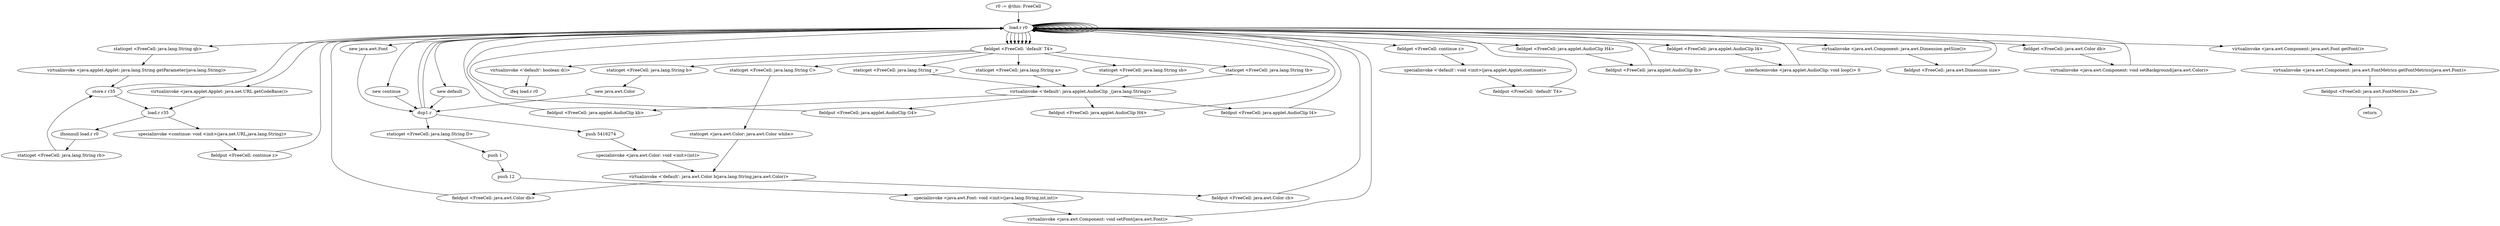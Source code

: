 digraph "" {
    "r0 := @this: FreeCell"
    "load.r r0"
    "r0 := @this: FreeCell"->"load.r r0";
    "staticget <FreeCell: java.lang.String qb>"
    "load.r r0"->"staticget <FreeCell: java.lang.String qb>";
    "virtualinvoke <java.applet.Applet: java.lang.String getParameter(java.lang.String)>"
    "staticget <FreeCell: java.lang.String qb>"->"virtualinvoke <java.applet.Applet: java.lang.String getParameter(java.lang.String)>";
    "store.r r35"
    "virtualinvoke <java.applet.Applet: java.lang.String getParameter(java.lang.String)>"->"store.r r35";
    "load.r r35"
    "store.r r35"->"load.r r35";
    "ifnonnull load.r r0"
    "load.r r35"->"ifnonnull load.r r0";
    "staticget <FreeCell: java.lang.String rb>"
    "ifnonnull load.r r0"->"staticget <FreeCell: java.lang.String rb>";
    "staticget <FreeCell: java.lang.String rb>"->"store.r r35";
    "store.r r35"->"load.r r0";
    "new continue"
    "load.r r0"->"new continue";
    "dup1.r"
    "new continue"->"dup1.r";
    "dup1.r"->"load.r r0";
    "virtualinvoke <java.applet.Applet: java.net.URL getCodeBase()>"
    "load.r r0"->"virtualinvoke <java.applet.Applet: java.net.URL getCodeBase()>";
    "virtualinvoke <java.applet.Applet: java.net.URL getCodeBase()>"->"load.r r35";
    "specialinvoke <continue: void <init>(java.net.URL,java.lang.String)>"
    "load.r r35"->"specialinvoke <continue: void <init>(java.net.URL,java.lang.String)>";
    "fieldput <FreeCell: continue z>"
    "specialinvoke <continue: void <init>(java.net.URL,java.lang.String)>"->"fieldput <FreeCell: continue z>";
    "fieldput <FreeCell: continue z>"->"load.r r0";
    "new default"
    "load.r r0"->"new default";
    "new default"->"dup1.r";
    "dup1.r"->"load.r r0";
    "load.r r0"->"load.r r0";
    "fieldget <FreeCell: continue z>"
    "load.r r0"->"fieldget <FreeCell: continue z>";
    "specialinvoke <'default': void <init>(java.applet.Applet,continue)>"
    "fieldget <FreeCell: continue z>"->"specialinvoke <'default': void <init>(java.applet.Applet,continue)>";
    "fieldput <FreeCell: 'default' T4>"
    "specialinvoke <'default': void <init>(java.applet.Applet,continue)>"->"fieldput <FreeCell: 'default' T4>";
    "fieldput <FreeCell: 'default' T4>"->"load.r r0";
    "load.r r0"->"load.r r0";
    "fieldget <FreeCell: 'default' T4>"
    "load.r r0"->"fieldget <FreeCell: 'default' T4>";
    "staticget <FreeCell: java.lang.String sb>"
    "fieldget <FreeCell: 'default' T4>"->"staticget <FreeCell: java.lang.String sb>";
    "virtualinvoke <'default': java.applet.AudioClip _(java.lang.String)>"
    "staticget <FreeCell: java.lang.String sb>"->"virtualinvoke <'default': java.applet.AudioClip _(java.lang.String)>";
    "fieldput <FreeCell: java.applet.AudioClip kb>"
    "virtualinvoke <'default': java.applet.AudioClip _(java.lang.String)>"->"fieldput <FreeCell: java.applet.AudioClip kb>";
    "fieldput <FreeCell: java.applet.AudioClip kb>"->"load.r r0";
    "load.r r0"->"load.r r0";
    "load.r r0"->"fieldget <FreeCell: 'default' T4>";
    "staticget <FreeCell: java.lang.String tb>"
    "fieldget <FreeCell: 'default' T4>"->"staticget <FreeCell: java.lang.String tb>";
    "staticget <FreeCell: java.lang.String tb>"->"virtualinvoke <'default': java.applet.AudioClip _(java.lang.String)>";
    "fieldput <FreeCell: java.applet.AudioClip G4>"
    "virtualinvoke <'default': java.applet.AudioClip _(java.lang.String)>"->"fieldput <FreeCell: java.applet.AudioClip G4>";
    "fieldput <FreeCell: java.applet.AudioClip G4>"->"load.r r0";
    "load.r r0"->"load.r r0";
    "load.r r0"->"fieldget <FreeCell: 'default' T4>";
    "staticget <FreeCell: java.lang.String _>"
    "fieldget <FreeCell: 'default' T4>"->"staticget <FreeCell: java.lang.String _>";
    "staticget <FreeCell: java.lang.String _>"->"virtualinvoke <'default': java.applet.AudioClip _(java.lang.String)>";
    "fieldput <FreeCell: java.applet.AudioClip H4>"
    "virtualinvoke <'default': java.applet.AudioClip _(java.lang.String)>"->"fieldput <FreeCell: java.applet.AudioClip H4>";
    "fieldput <FreeCell: java.applet.AudioClip H4>"->"load.r r0";
    "load.r r0"->"load.r r0";
    "fieldget <FreeCell: java.applet.AudioClip H4>"
    "load.r r0"->"fieldget <FreeCell: java.applet.AudioClip H4>";
    "fieldput <FreeCell: java.applet.AudioClip lb>"
    "fieldget <FreeCell: java.applet.AudioClip H4>"->"fieldput <FreeCell: java.applet.AudioClip lb>";
    "fieldput <FreeCell: java.applet.AudioClip lb>"->"load.r r0";
    "load.r r0"->"fieldget <FreeCell: 'default' T4>";
    "virtualinvoke <'default': boolean d()>"
    "fieldget <FreeCell: 'default' T4>"->"virtualinvoke <'default': boolean d()>";
    "ifeq load.r r0"
    "virtualinvoke <'default': boolean d()>"->"ifeq load.r r0";
    "ifeq load.r r0"->"load.r r0";
    "load.r r0"->"load.r r0";
    "load.r r0"->"fieldget <FreeCell: 'default' T4>";
    "staticget <FreeCell: java.lang.String a>"
    "fieldget <FreeCell: 'default' T4>"->"staticget <FreeCell: java.lang.String a>";
    "staticget <FreeCell: java.lang.String a>"->"virtualinvoke <'default': java.applet.AudioClip _(java.lang.String)>";
    "fieldput <FreeCell: java.applet.AudioClip I4>"
    "virtualinvoke <'default': java.applet.AudioClip _(java.lang.String)>"->"fieldput <FreeCell: java.applet.AudioClip I4>";
    "fieldput <FreeCell: java.applet.AudioClip I4>"->"load.r r0";
    "fieldget <FreeCell: java.applet.AudioClip I4>"
    "load.r r0"->"fieldget <FreeCell: java.applet.AudioClip I4>";
    "interfaceinvoke <java.applet.AudioClip: void loop()> 0"
    "fieldget <FreeCell: java.applet.AudioClip I4>"->"interfaceinvoke <java.applet.AudioClip: void loop()> 0";
    "interfaceinvoke <java.applet.AudioClip: void loop()> 0"->"load.r r0";
    "load.r r0"->"load.r r0";
    "virtualinvoke <java.awt.Component: java.awt.Dimension getSize()>"
    "load.r r0"->"virtualinvoke <java.awt.Component: java.awt.Dimension getSize()>";
    "fieldput <FreeCell: java.awt.Dimension size>"
    "virtualinvoke <java.awt.Component: java.awt.Dimension getSize()>"->"fieldput <FreeCell: java.awt.Dimension size>";
    "fieldput <FreeCell: java.awt.Dimension size>"->"load.r r0";
    "load.r r0"->"load.r r0";
    "load.r r0"->"fieldget <FreeCell: 'default' T4>";
    "staticget <FreeCell: java.lang.String b>"
    "fieldget <FreeCell: 'default' T4>"->"staticget <FreeCell: java.lang.String b>";
    "new java.awt.Color"
    "staticget <FreeCell: java.lang.String b>"->"new java.awt.Color";
    "new java.awt.Color"->"dup1.r";
    "push 5416274"
    "dup1.r"->"push 5416274";
    "specialinvoke <java.awt.Color: void <init>(int)>"
    "push 5416274"->"specialinvoke <java.awt.Color: void <init>(int)>";
    "virtualinvoke <'default': java.awt.Color b(java.lang.String,java.awt.Color)>"
    "specialinvoke <java.awt.Color: void <init>(int)>"->"virtualinvoke <'default': java.awt.Color b(java.lang.String,java.awt.Color)>";
    "fieldput <FreeCell: java.awt.Color db>"
    "virtualinvoke <'default': java.awt.Color b(java.lang.String,java.awt.Color)>"->"fieldput <FreeCell: java.awt.Color db>";
    "fieldput <FreeCell: java.awt.Color db>"->"load.r r0";
    "load.r r0"->"load.r r0";
    "load.r r0"->"fieldget <FreeCell: 'default' T4>";
    "staticget <FreeCell: java.lang.String C>"
    "fieldget <FreeCell: 'default' T4>"->"staticget <FreeCell: java.lang.String C>";
    "staticget <java.awt.Color: java.awt.Color white>"
    "staticget <FreeCell: java.lang.String C>"->"staticget <java.awt.Color: java.awt.Color white>";
    "staticget <java.awt.Color: java.awt.Color white>"->"virtualinvoke <'default': java.awt.Color b(java.lang.String,java.awt.Color)>";
    "fieldput <FreeCell: java.awt.Color cb>"
    "virtualinvoke <'default': java.awt.Color b(java.lang.String,java.awt.Color)>"->"fieldput <FreeCell: java.awt.Color cb>";
    "fieldput <FreeCell: java.awt.Color cb>"->"load.r r0";
    "load.r r0"->"load.r r0";
    "fieldget <FreeCell: java.awt.Color db>"
    "load.r r0"->"fieldget <FreeCell: java.awt.Color db>";
    "virtualinvoke <java.awt.Component: void setBackground(java.awt.Color)>"
    "fieldget <FreeCell: java.awt.Color db>"->"virtualinvoke <java.awt.Component: void setBackground(java.awt.Color)>";
    "virtualinvoke <java.awt.Component: void setBackground(java.awt.Color)>"->"load.r r0";
    "new java.awt.Font"
    "load.r r0"->"new java.awt.Font";
    "new java.awt.Font"->"dup1.r";
    "staticget <FreeCell: java.lang.String D>"
    "dup1.r"->"staticget <FreeCell: java.lang.String D>";
    "push 1"
    "staticget <FreeCell: java.lang.String D>"->"push 1";
    "push 12"
    "push 1"->"push 12";
    "specialinvoke <java.awt.Font: void <init>(java.lang.String,int,int)>"
    "push 12"->"specialinvoke <java.awt.Font: void <init>(java.lang.String,int,int)>";
    "virtualinvoke <java.awt.Component: void setFont(java.awt.Font)>"
    "specialinvoke <java.awt.Font: void <init>(java.lang.String,int,int)>"->"virtualinvoke <java.awt.Component: void setFont(java.awt.Font)>";
    "virtualinvoke <java.awt.Component: void setFont(java.awt.Font)>"->"load.r r0";
    "load.r r0"->"load.r r0";
    "load.r r0"->"load.r r0";
    "virtualinvoke <java.awt.Component: java.awt.Font getFont()>"
    "load.r r0"->"virtualinvoke <java.awt.Component: java.awt.Font getFont()>";
    "virtualinvoke <java.awt.Component: java.awt.FontMetrics getFontMetrics(java.awt.Font)>"
    "virtualinvoke <java.awt.Component: java.awt.Font getFont()>"->"virtualinvoke <java.awt.Component: java.awt.FontMetrics getFontMetrics(java.awt.Font)>";
    "fieldput <FreeCell: java.awt.FontMetrics Za>"
    "virtualinvoke <java.awt.Component: java.awt.FontMetrics getFontMetrics(java.awt.Font)>"->"fieldput <FreeCell: java.awt.FontMetrics Za>";
    "return"
    "fieldput <FreeCell: java.awt.FontMetrics Za>"->"return";
}
